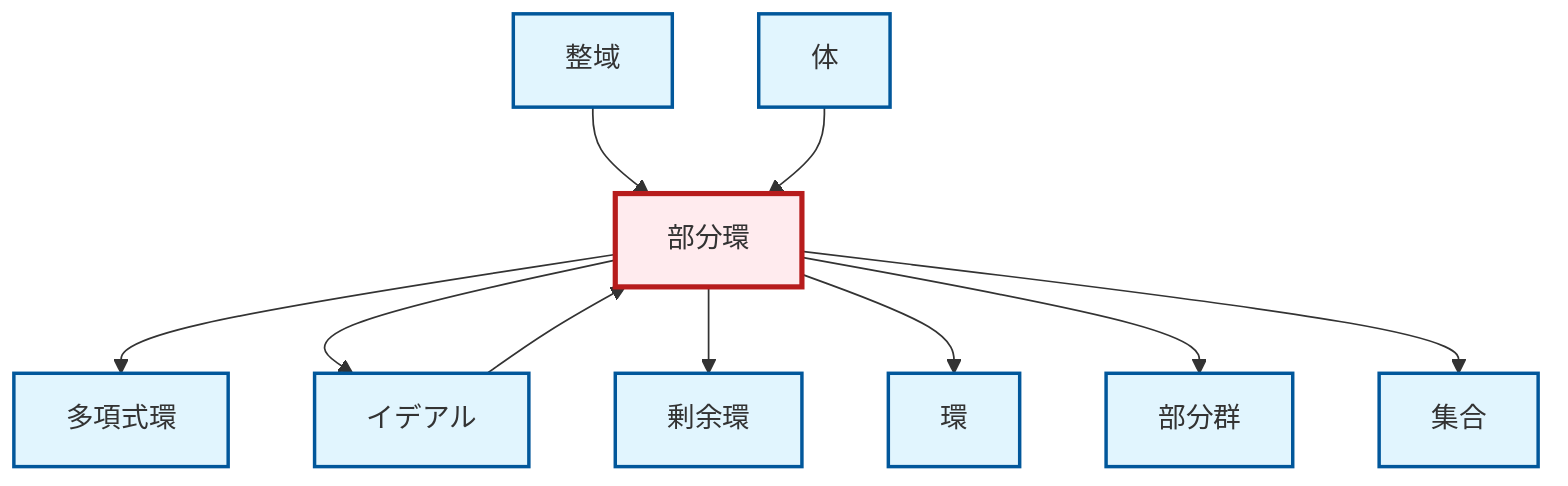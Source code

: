 graph TD
    classDef definition fill:#e1f5fe,stroke:#01579b,stroke-width:2px
    classDef theorem fill:#f3e5f5,stroke:#4a148c,stroke-width:2px
    classDef axiom fill:#fff3e0,stroke:#e65100,stroke-width:2px
    classDef example fill:#e8f5e9,stroke:#1b5e20,stroke-width:2px
    classDef current fill:#ffebee,stroke:#b71c1c,stroke-width:3px
    def-ring["環"]:::definition
    def-subring["部分環"]:::definition
    def-set["集合"]:::definition
    def-field["体"]:::definition
    def-ideal["イデアル"]:::definition
    def-integral-domain["整域"]:::definition
    def-polynomial-ring["多項式環"]:::definition
    def-subgroup["部分群"]:::definition
    def-quotient-ring["剰余環"]:::definition
    def-subring --> def-polynomial-ring
    def-subring --> def-ideal
    def-ideal --> def-subring
    def-subring --> def-quotient-ring
    def-subring --> def-ring
    def-subring --> def-subgroup
    def-integral-domain --> def-subring
    def-field --> def-subring
    def-subring --> def-set
    class def-subring current